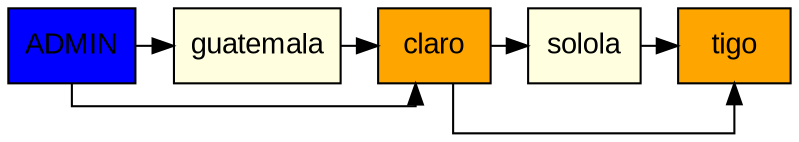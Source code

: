 digraph MatrizDispersa {
  node [shape=box, style=filled, fontname=Arial];
  splines=ortho;
  rankdir=TB;
  "ADMIN" [fillcolor=blue, group=1, pos="0,0!"];
  "guatemala" [fillcolor=lightyellow, group=2, pos="2,0!"];
  "ADMIN" -> "guatemala";
  "claro" [fillcolor=lightyellow, group=3, pos="3,0!"];
  "guatemala" -> "claro";
  "solola" [fillcolor=lightyellow, group=4, pos="4,0!"];
  "claro" -> "solola";
  "tigo" [fillcolor=lightyellow, group=5, pos="5,0!"];
  "solola" -> "tigo";
  "claro" [fillcolor=orange, group=1, pos="0,-1!"];
  "ADMIN" -> "claro";
  "tigo" [fillcolor=orange, group=1, pos="0,-2!"];
  "claro" -> "tigo";
  { rank=same; "ADMIN" "guatemala" "claro" "solola" "tigo" }
}
